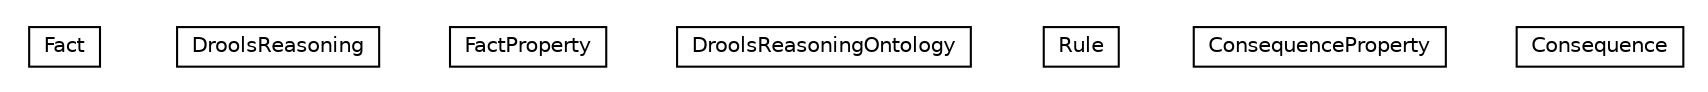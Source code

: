 #!/usr/local/bin/dot
#
# Class diagram 
# Generated by UMLGraph version R5_6-24-gf6e263 (http://www.umlgraph.org/)
#

digraph G {
	edge [fontname="Helvetica",fontsize=10,labelfontname="Helvetica",labelfontsize=10];
	node [fontname="Helvetica",fontsize=10,shape=plaintext];
	nodesep=0.25;
	ranksep=0.5;
	// org.universAAL.ontology.drools.Fact
	c435277 [label=<<table title="org.universAAL.ontology.drools.Fact" border="0" cellborder="1" cellspacing="0" cellpadding="2" port="p" href="./Fact.html">
		<tr><td><table border="0" cellspacing="0" cellpadding="1">
<tr><td align="center" balign="center"> Fact </td></tr>
		</table></td></tr>
		</table>>, URL="./Fact.html", fontname="Helvetica", fontcolor="black", fontsize=10.0];
	// org.universAAL.ontology.drools.DroolsReasoning
	c435278 [label=<<table title="org.universAAL.ontology.drools.DroolsReasoning" border="0" cellborder="1" cellspacing="0" cellpadding="2" port="p" href="./DroolsReasoning.html">
		<tr><td><table border="0" cellspacing="0" cellpadding="1">
<tr><td align="center" balign="center"> DroolsReasoning </td></tr>
		</table></td></tr>
		</table>>, URL="./DroolsReasoning.html", fontname="Helvetica", fontcolor="black", fontsize=10.0];
	// org.universAAL.ontology.drools.FactProperty
	c435279 [label=<<table title="org.universAAL.ontology.drools.FactProperty" border="0" cellborder="1" cellspacing="0" cellpadding="2" port="p" href="./FactProperty.html">
		<tr><td><table border="0" cellspacing="0" cellpadding="1">
<tr><td align="center" balign="center"> FactProperty </td></tr>
		</table></td></tr>
		</table>>, URL="./FactProperty.html", fontname="Helvetica", fontcolor="black", fontsize=10.0];
	// org.universAAL.ontology.drools.DroolsReasoningOntology
	c435280 [label=<<table title="org.universAAL.ontology.drools.DroolsReasoningOntology" border="0" cellborder="1" cellspacing="0" cellpadding="2" port="p" href="./DroolsReasoningOntology.html">
		<tr><td><table border="0" cellspacing="0" cellpadding="1">
<tr><td align="center" balign="center"> DroolsReasoningOntology </td></tr>
		</table></td></tr>
		</table>>, URL="./DroolsReasoningOntology.html", fontname="Helvetica", fontcolor="black", fontsize=10.0];
	// org.universAAL.ontology.drools.Rule
	c435281 [label=<<table title="org.universAAL.ontology.drools.Rule" border="0" cellborder="1" cellspacing="0" cellpadding="2" port="p" href="./Rule.html">
		<tr><td><table border="0" cellspacing="0" cellpadding="1">
<tr><td align="center" balign="center"> Rule </td></tr>
		</table></td></tr>
		</table>>, URL="./Rule.html", fontname="Helvetica", fontcolor="black", fontsize=10.0];
	// org.universAAL.ontology.drools.ConsequenceProperty
	c435282 [label=<<table title="org.universAAL.ontology.drools.ConsequenceProperty" border="0" cellborder="1" cellspacing="0" cellpadding="2" port="p" href="./ConsequenceProperty.html">
		<tr><td><table border="0" cellspacing="0" cellpadding="1">
<tr><td align="center" balign="center"> ConsequenceProperty </td></tr>
		</table></td></tr>
		</table>>, URL="./ConsequenceProperty.html", fontname="Helvetica", fontcolor="black", fontsize=10.0];
	// org.universAAL.ontology.drools.Consequence
	c435283 [label=<<table title="org.universAAL.ontology.drools.Consequence" border="0" cellborder="1" cellspacing="0" cellpadding="2" port="p" href="./Consequence.html">
		<tr><td><table border="0" cellspacing="0" cellpadding="1">
<tr><td align="center" balign="center"> Consequence </td></tr>
		</table></td></tr>
		</table>>, URL="./Consequence.html", fontname="Helvetica", fontcolor="black", fontsize=10.0];
}

